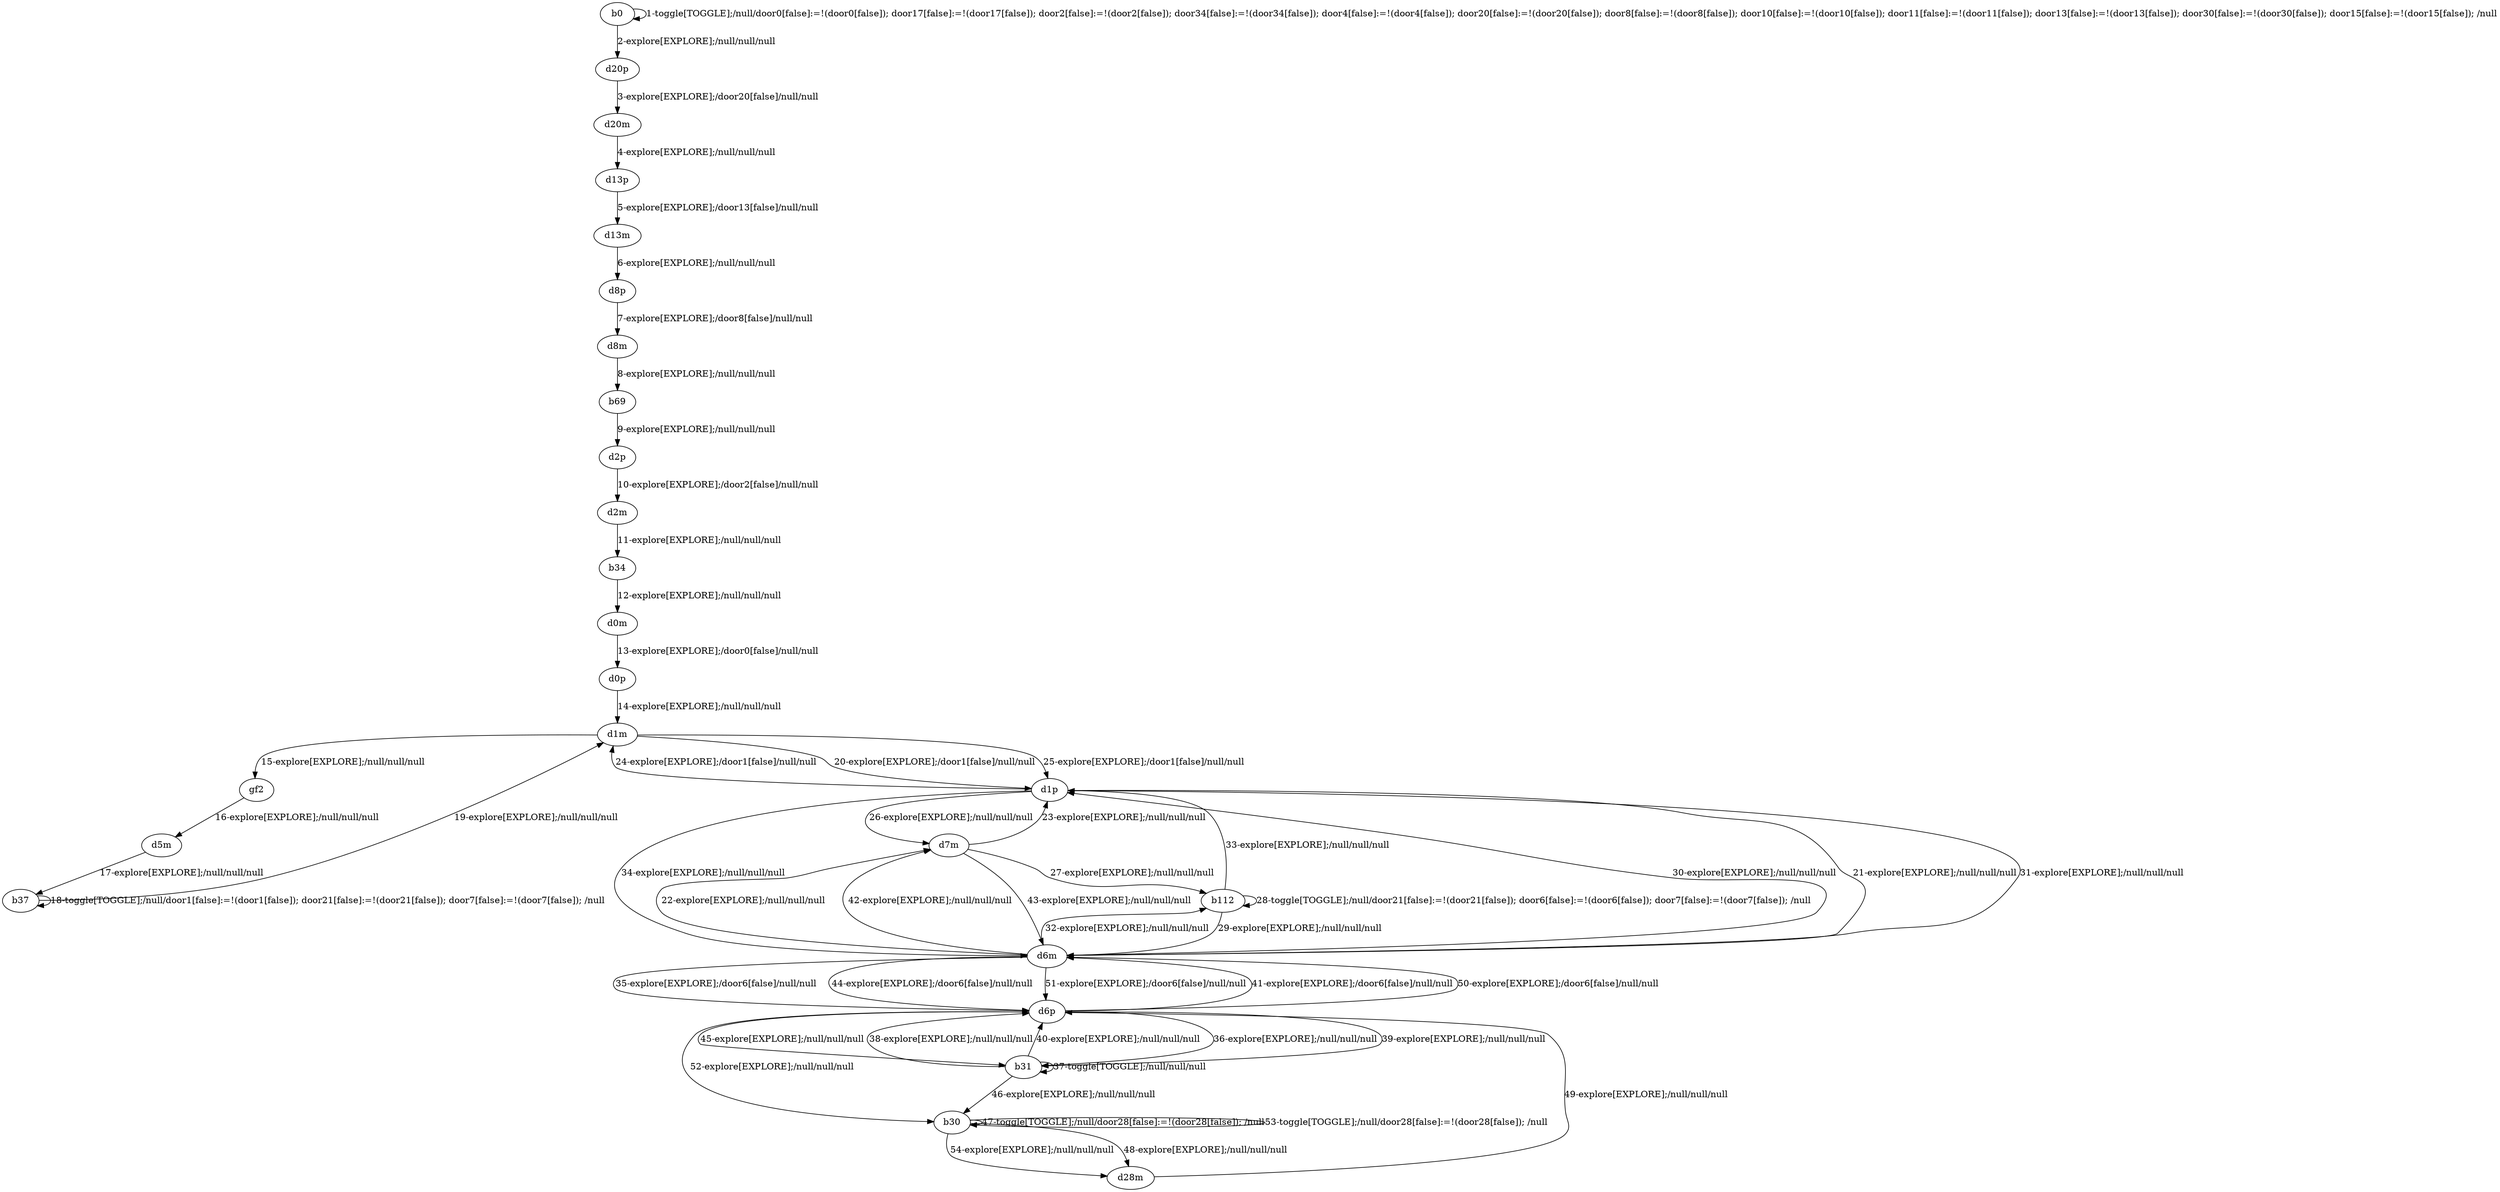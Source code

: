 # Total number of goals covered by this test: 11
# d6p --> d6m
# b112 --> d6m
# d6m --> d6p
# d28m --> d6p
# d6p --> b30
# b31 --> b30
# b31 --> b31
# b30 --> d28m
# b30 --> b30
# b31 --> d6p
# d6p --> b31

digraph g {
"b0" -> "b0" [label = "1-toggle[TOGGLE];/null/door0[false]:=!(door0[false]); door17[false]:=!(door17[false]); door2[false]:=!(door2[false]); door34[false]:=!(door34[false]); door4[false]:=!(door4[false]); door20[false]:=!(door20[false]); door8[false]:=!(door8[false]); door10[false]:=!(door10[false]); door11[false]:=!(door11[false]); door13[false]:=!(door13[false]); door30[false]:=!(door30[false]); door15[false]:=!(door15[false]); /null"];
"b0" -> "d20p" [label = "2-explore[EXPLORE];/null/null/null"];
"d20p" -> "d20m" [label = "3-explore[EXPLORE];/door20[false]/null/null"];
"d20m" -> "d13p" [label = "4-explore[EXPLORE];/null/null/null"];
"d13p" -> "d13m" [label = "5-explore[EXPLORE];/door13[false]/null/null"];
"d13m" -> "d8p" [label = "6-explore[EXPLORE];/null/null/null"];
"d8p" -> "d8m" [label = "7-explore[EXPLORE];/door8[false]/null/null"];
"d8m" -> "b69" [label = "8-explore[EXPLORE];/null/null/null"];
"b69" -> "d2p" [label = "9-explore[EXPLORE];/null/null/null"];
"d2p" -> "d2m" [label = "10-explore[EXPLORE];/door2[false]/null/null"];
"d2m" -> "b34" [label = "11-explore[EXPLORE];/null/null/null"];
"b34" -> "d0m" [label = "12-explore[EXPLORE];/null/null/null"];
"d0m" -> "d0p" [label = "13-explore[EXPLORE];/door0[false]/null/null"];
"d0p" -> "d1m" [label = "14-explore[EXPLORE];/null/null/null"];
"d1m" -> "gf2" [label = "15-explore[EXPLORE];/null/null/null"];
"gf2" -> "d5m" [label = "16-explore[EXPLORE];/null/null/null"];
"d5m" -> "b37" [label = "17-explore[EXPLORE];/null/null/null"];
"b37" -> "b37" [label = "18-toggle[TOGGLE];/null/door1[false]:=!(door1[false]); door21[false]:=!(door21[false]); door7[false]:=!(door7[false]); /null"];
"b37" -> "d1m" [label = "19-explore[EXPLORE];/null/null/null"];
"d1m" -> "d1p" [label = "20-explore[EXPLORE];/door1[false]/null/null"];
"d1p" -> "d6m" [label = "21-explore[EXPLORE];/null/null/null"];
"d6m" -> "d7m" [label = "22-explore[EXPLORE];/null/null/null"];
"d7m" -> "d1p" [label = "23-explore[EXPLORE];/null/null/null"];
"d1p" -> "d1m" [label = "24-explore[EXPLORE];/door1[false]/null/null"];
"d1m" -> "d1p" [label = "25-explore[EXPLORE];/door1[false]/null/null"];
"d1p" -> "d7m" [label = "26-explore[EXPLORE];/null/null/null"];
"d7m" -> "b112" [label = "27-explore[EXPLORE];/null/null/null"];
"b112" -> "b112" [label = "28-toggle[TOGGLE];/null/door21[false]:=!(door21[false]); door6[false]:=!(door6[false]); door7[false]:=!(door7[false]); /null"];
"b112" -> "d6m" [label = "29-explore[EXPLORE];/null/null/null"];
"d6m" -> "d1p" [label = "30-explore[EXPLORE];/null/null/null"];
"d1p" -> "d6m" [label = "31-explore[EXPLORE];/null/null/null"];
"d6m" -> "b112" [label = "32-explore[EXPLORE];/null/null/null"];
"b112" -> "d1p" [label = "33-explore[EXPLORE];/null/null/null"];
"d1p" -> "d6m" [label = "34-explore[EXPLORE];/null/null/null"];
"d6m" -> "d6p" [label = "35-explore[EXPLORE];/door6[false]/null/null"];
"d6p" -> "b31" [label = "36-explore[EXPLORE];/null/null/null"];
"b31" -> "b31" [label = "37-toggle[TOGGLE];/null/null/null"];
"b31" -> "d6p" [label = "38-explore[EXPLORE];/null/null/null"];
"d6p" -> "b31" [label = "39-explore[EXPLORE];/null/null/null"];
"b31" -> "d6p" [label = "40-explore[EXPLORE];/null/null/null"];
"d6p" -> "d6m" [label = "41-explore[EXPLORE];/door6[false]/null/null"];
"d6m" -> "d7m" [label = "42-explore[EXPLORE];/null/null/null"];
"d7m" -> "d6m" [label = "43-explore[EXPLORE];/null/null/null"];
"d6m" -> "d6p" [label = "44-explore[EXPLORE];/door6[false]/null/null"];
"d6p" -> "b31" [label = "45-explore[EXPLORE];/null/null/null"];
"b31" -> "b30" [label = "46-explore[EXPLORE];/null/null/null"];
"b30" -> "b30" [label = "47-toggle[TOGGLE];/null/door28[false]:=!(door28[false]); /null"];
"b30" -> "d28m" [label = "48-explore[EXPLORE];/null/null/null"];
"d28m" -> "d6p" [label = "49-explore[EXPLORE];/null/null/null"];
"d6p" -> "d6m" [label = "50-explore[EXPLORE];/door6[false]/null/null"];
"d6m" -> "d6p" [label = "51-explore[EXPLORE];/door6[false]/null/null"];
"d6p" -> "b30" [label = "52-explore[EXPLORE];/null/null/null"];
"b30" -> "b30" [label = "53-toggle[TOGGLE];/null/door28[false]:=!(door28[false]); /null"];
"b30" -> "d28m" [label = "54-explore[EXPLORE];/null/null/null"];
}